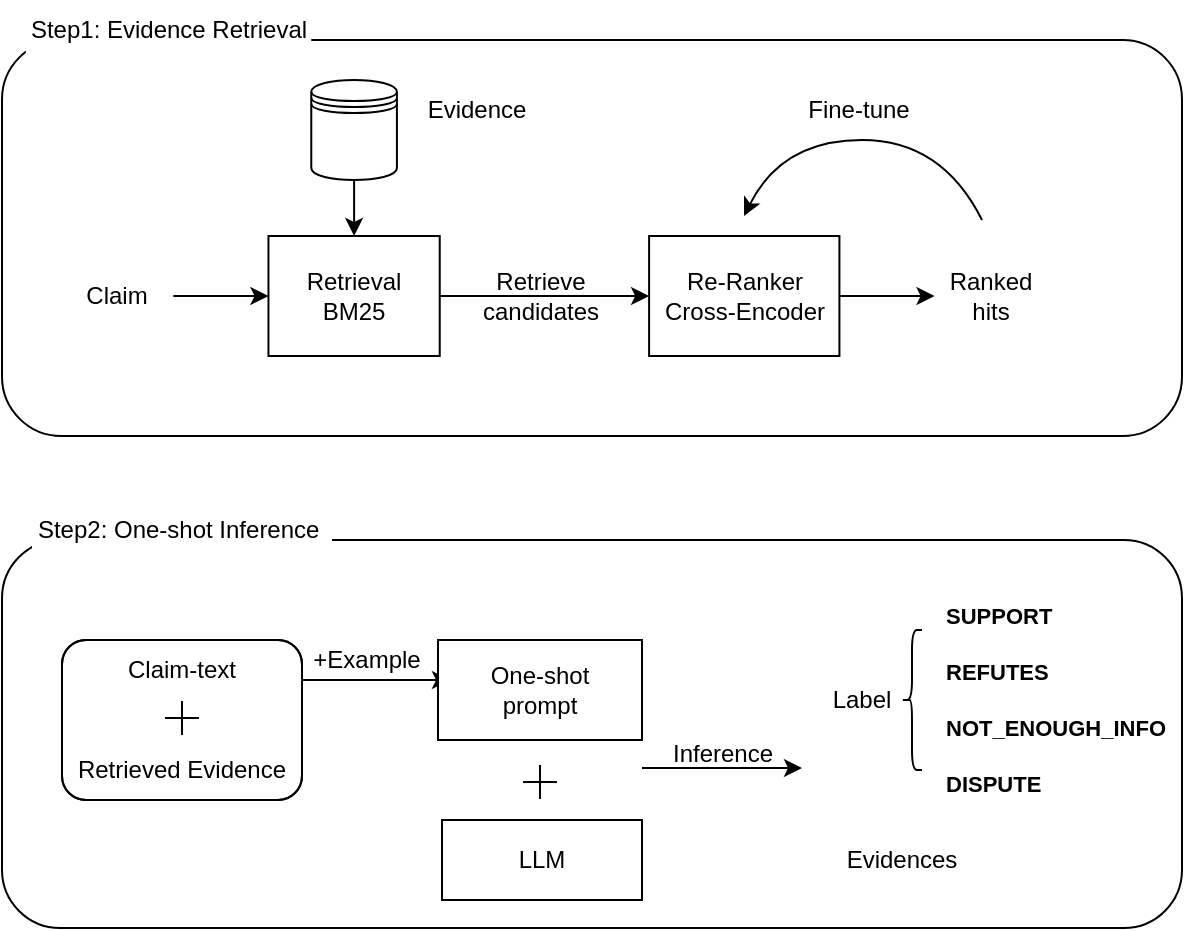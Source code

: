 <mxfile version="22.1.2" type="device">
  <diagram name="第 1 页" id="Y8iZVLYSYAU23tNEqdK6">
    <mxGraphModel dx="904" dy="819" grid="1" gridSize="10" guides="1" tooltips="1" connect="1" arrows="1" fold="1" page="1" pageScale="1" pageWidth="827" pageHeight="1169" math="0" shadow="0">
      <root>
        <mxCell id="0" />
        <mxCell id="1" parent="0" />
        <mxCell id="3sa1s4jo7KOS-cHR9W9z-51" value="" style="rounded=1;whiteSpace=wrap;html=1;fillColor=none;" vertex="1" parent="1">
          <mxGeometry x="100" y="90" width="590" height="198" as="geometry" />
        </mxCell>
        <mxCell id="3sa1s4jo7KOS-cHR9W9z-23" value="Claim-text" style="text;html=1;strokeColor=none;fillColor=none;align=center;verticalAlign=middle;whiteSpace=wrap;rounded=0;" vertex="1" parent="1">
          <mxGeometry x="160" y="390" width="60" height="30" as="geometry" />
        </mxCell>
        <mxCell id="3sa1s4jo7KOS-cHR9W9z-25" value="" style="shape=umlDestroy;html=1;rotation=45;" vertex="1" parent="1">
          <mxGeometry x="184" y="423" width="12" height="12" as="geometry" />
        </mxCell>
        <mxCell id="3sa1s4jo7KOS-cHR9W9z-26" value="Retrieved Evidence" style="text;html=1;strokeColor=none;fillColor=none;align=center;verticalAlign=middle;whiteSpace=wrap;rounded=0;" vertex="1" parent="1">
          <mxGeometry x="135" y="440" width="110" height="30" as="geometry" />
        </mxCell>
        <mxCell id="3sa1s4jo7KOS-cHR9W9z-27" value="" style="rounded=1;whiteSpace=wrap;html=1;fillColor=none;rotation=0;movable=1;resizable=1;rotatable=1;deletable=1;editable=1;locked=0;connectable=1;" vertex="1" parent="1">
          <mxGeometry x="130" y="390" width="120" height="80" as="geometry" />
        </mxCell>
        <mxCell id="3sa1s4jo7KOS-cHR9W9z-28" style="edgeStyle=orthogonalEdgeStyle;rounded=0;orthogonalLoop=1;jettySize=auto;html=1;exitX=1;exitY=0.25;exitDx=0;exitDy=0;entryX=0;entryY=0.5;entryDx=0;entryDy=0;" edge="1" parent="1" source="3sa1s4jo7KOS-cHR9W9z-27">
          <mxGeometry relative="1" as="geometry">
            <mxPoint x="324" y="410" as="targetPoint" />
          </mxGeometry>
        </mxCell>
        <mxCell id="3sa1s4jo7KOS-cHR9W9z-29" value="+Example&lt;br style=&quot;font-size: 12px;&quot;&gt;" style="edgeLabel;html=1;align=center;verticalAlign=middle;resizable=0;points=[];labelBackgroundColor=none;fontSize=12;" vertex="1" connectable="0" parent="3sa1s4jo7KOS-cHR9W9z-28">
          <mxGeometry x="-0.118" y="2" relative="1" as="geometry">
            <mxPoint x="-1" y="-8" as="offset" />
          </mxGeometry>
        </mxCell>
        <mxCell id="3sa1s4jo7KOS-cHR9W9z-35" value="LLM" style="rounded=0;whiteSpace=wrap;html=1;" vertex="1" parent="1">
          <mxGeometry x="320" y="480" width="100" height="40" as="geometry" />
        </mxCell>
        <mxCell id="3sa1s4jo7KOS-cHR9W9z-36" value="" style="rounded=1;whiteSpace=wrap;html=1;fillColor=none;rotation=0;movable=1;resizable=1;rotatable=1;deletable=1;editable=1;locked=0;connectable=1;" vertex="1" parent="1">
          <mxGeometry x="130" y="390" width="120" height="80" as="geometry" />
        </mxCell>
        <mxCell id="3sa1s4jo7KOS-cHR9W9z-37" value="One-shot&lt;br&gt;prompt" style="rounded=0;whiteSpace=wrap;html=1;" vertex="1" parent="1">
          <mxGeometry x="318" y="390" width="102" height="50" as="geometry" />
        </mxCell>
        <mxCell id="3sa1s4jo7KOS-cHR9W9z-39" value="" style="shape=umlDestroy;html=1;rotation=45;" vertex="1" parent="1">
          <mxGeometry x="363" y="455" width="12" height="12" as="geometry" />
        </mxCell>
        <mxCell id="3sa1s4jo7KOS-cHR9W9z-44" style="edgeStyle=orthogonalEdgeStyle;rounded=0;orthogonalLoop=1;jettySize=auto;html=1;" edge="1" parent="1">
          <mxGeometry relative="1" as="geometry">
            <mxPoint x="500" y="454" as="targetPoint" />
            <mxPoint x="420" y="454" as="sourcePoint" />
          </mxGeometry>
        </mxCell>
        <mxCell id="3sa1s4jo7KOS-cHR9W9z-46" value="Inference" style="edgeLabel;html=1;align=center;verticalAlign=middle;resizable=0;points=[];labelBackgroundColor=none;fontSize=12;" vertex="1" connectable="0" parent="3sa1s4jo7KOS-cHR9W9z-44">
          <mxGeometry x="-0.227" y="7" relative="1" as="geometry">
            <mxPoint x="9" as="offset" />
          </mxGeometry>
        </mxCell>
        <mxCell id="3sa1s4jo7KOS-cHR9W9z-47" value="&lt;p style=&quot;line-height: 120%;&quot;&gt;&lt;/p&gt;&lt;h4 style=&quot;font-size: 11px;&quot;&gt;&lt;font style=&quot;font-size: 11px;&quot;&gt;SUPPORT&lt;/font&gt;&lt;/h4&gt;&lt;h4 style=&quot;font-size: 11px;&quot;&gt;&lt;font style=&quot;font-size: 11px;&quot;&gt;REFUTES&lt;/font&gt;&lt;/h4&gt;&lt;h4 style=&quot;font-size: 11px;&quot;&gt;&lt;font style=&quot;font-size: 11px;&quot;&gt;NOT_ENOUGH_INFO&lt;/font&gt;&lt;/h4&gt;&lt;h4 style=&quot;font-size: 11px;&quot;&gt;&lt;font style=&quot;font-size: 11px;&quot;&gt;DISPUTE&lt;/font&gt;&lt;/h4&gt;&lt;p&gt;&lt;/p&gt;" style="text;html=1;strokeColor=none;fillColor=none;align=left;verticalAlign=middle;whiteSpace=wrap;rounded=0;rotation=0;" vertex="1" parent="1">
          <mxGeometry x="570" y="380" width="115" height="80" as="geometry" />
        </mxCell>
        <mxCell id="3sa1s4jo7KOS-cHR9W9z-48" value="Evidences" style="text;html=1;strokeColor=none;fillColor=none;align=center;verticalAlign=middle;whiteSpace=wrap;rounded=0;" vertex="1" parent="1">
          <mxGeometry x="520" y="485" width="60" height="30" as="geometry" />
        </mxCell>
        <mxCell id="3sa1s4jo7KOS-cHR9W9z-49" value="Label" style="text;html=1;strokeColor=none;fillColor=none;align=center;verticalAlign=middle;whiteSpace=wrap;rounded=0;" vertex="1" parent="1">
          <mxGeometry x="500" y="405" width="60" height="30" as="geometry" />
        </mxCell>
        <mxCell id="3sa1s4jo7KOS-cHR9W9z-50" value="" style="shape=curlyBracket;whiteSpace=wrap;html=1;rounded=1;labelPosition=left;verticalLabelPosition=middle;align=right;verticalAlign=middle;size=0.5;" vertex="1" parent="1">
          <mxGeometry x="550" y="385" width="10" height="70" as="geometry" />
        </mxCell>
        <mxCell id="3sa1s4jo7KOS-cHR9W9z-53" value="" style="rounded=1;whiteSpace=wrap;html=1;fillColor=none;" vertex="1" parent="1">
          <mxGeometry x="100" y="340" width="590" height="194" as="geometry" />
        </mxCell>
        <mxCell id="3sa1s4jo7KOS-cHR9W9z-54" value="Step2: One-shot Inference&amp;nbsp;" style="text;html=1;strokeColor=none;fillColor=default;align=center;verticalAlign=middle;whiteSpace=wrap;rounded=0;" vertex="1" parent="1">
          <mxGeometry x="115" y="320" width="150" height="30" as="geometry" />
        </mxCell>
        <mxCell id="3sa1s4jo7KOS-cHR9W9z-8" value="" style="shape=datastore;whiteSpace=wrap;html=1;" vertex="1" parent="1">
          <mxGeometry x="254.637" y="110" width="42.823" height="50" as="geometry" />
        </mxCell>
        <mxCell id="3sa1s4jo7KOS-cHR9W9z-9" value="Retrieval&lt;br&gt;BM25" style="rounded=0;whiteSpace=wrap;html=1;" vertex="1" parent="1">
          <mxGeometry x="233.226" y="188" width="85.645" height="60" as="geometry" />
        </mxCell>
        <mxCell id="3sa1s4jo7KOS-cHR9W9z-16" style="edgeStyle=orthogonalEdgeStyle;rounded=0;orthogonalLoop=1;jettySize=auto;html=1;exitX=0.5;exitY=1;exitDx=0;exitDy=0;entryX=0.5;entryY=0;entryDx=0;entryDy=0;" edge="1" parent="1" source="3sa1s4jo7KOS-cHR9W9z-8" target="3sa1s4jo7KOS-cHR9W9z-9">
          <mxGeometry relative="1" as="geometry" />
        </mxCell>
        <mxCell id="3sa1s4jo7KOS-cHR9W9z-11" style="edgeStyle=orthogonalEdgeStyle;rounded=0;orthogonalLoop=1;jettySize=auto;html=1;exitX=1;exitY=0.5;exitDx=0;exitDy=0;entryX=0;entryY=0.5;entryDx=0;entryDy=0;" edge="1" parent="1" source="3sa1s4jo7KOS-cHR9W9z-9" target="3sa1s4jo7KOS-cHR9W9z-10">
          <mxGeometry relative="1" as="geometry" />
        </mxCell>
        <mxCell id="3sa1s4jo7KOS-cHR9W9z-12" value="Retrieve&lt;br style=&quot;font-size: 12px;&quot;&gt;candidates" style="edgeLabel;html=1;align=center;verticalAlign=middle;resizable=0;points=[];labelBackgroundColor=none;fontSize=12;" vertex="1" connectable="0" parent="3sa1s4jo7KOS-cHR9W9z-11">
          <mxGeometry x="-0.185" y="-1" relative="1" as="geometry">
            <mxPoint x="7" y="-1" as="offset" />
          </mxGeometry>
        </mxCell>
        <mxCell id="3sa1s4jo7KOS-cHR9W9z-10" value="Re-Ranker&lt;br&gt;Cross-Encoder" style="rounded=0;whiteSpace=wrap;html=1;" vertex="1" parent="1">
          <mxGeometry x="423.548" y="188" width="95.161" height="60" as="geometry" />
        </mxCell>
        <mxCell id="3sa1s4jo7KOS-cHR9W9z-13" value="Evidence" style="text;html=1;strokeColor=none;fillColor=none;align=center;verticalAlign=middle;whiteSpace=wrap;rounded=0;" vertex="1" parent="1">
          <mxGeometry x="309.355" y="110" width="57.097" height="30" as="geometry" />
        </mxCell>
        <mxCell id="3sa1s4jo7KOS-cHR9W9z-15" style="edgeStyle=orthogonalEdgeStyle;rounded=0;orthogonalLoop=1;jettySize=auto;html=1;exitX=1;exitY=0.5;exitDx=0;exitDy=0;entryX=0;entryY=0.5;entryDx=0;entryDy=0;" edge="1" parent="1" source="3sa1s4jo7KOS-cHR9W9z-14" target="3sa1s4jo7KOS-cHR9W9z-9">
          <mxGeometry relative="1" as="geometry" />
        </mxCell>
        <mxCell id="3sa1s4jo7KOS-cHR9W9z-14" value="Claim" style="text;html=1;strokeColor=none;fillColor=none;align=center;verticalAlign=middle;whiteSpace=wrap;rounded=0;" vertex="1" parent="1">
          <mxGeometry x="128.548" y="203" width="57.097" height="30" as="geometry" />
        </mxCell>
        <mxCell id="3sa1s4jo7KOS-cHR9W9z-19" value="Ranked&lt;br&gt;hits" style="text;html=1;strokeColor=none;fillColor=none;align=center;verticalAlign=middle;whiteSpace=wrap;rounded=0;" vertex="1" parent="1">
          <mxGeometry x="566.29" y="203" width="57.097" height="30" as="geometry" />
        </mxCell>
        <mxCell id="3sa1s4jo7KOS-cHR9W9z-18" style="edgeStyle=orthogonalEdgeStyle;rounded=0;orthogonalLoop=1;jettySize=auto;html=1;exitX=1;exitY=0.5;exitDx=0;exitDy=0;entryX=0;entryY=0.5;entryDx=0;entryDy=0;" edge="1" parent="1" source="3sa1s4jo7KOS-cHR9W9z-10" target="3sa1s4jo7KOS-cHR9W9z-19">
          <mxGeometry relative="1" as="geometry">
            <mxPoint x="575.806" y="218" as="targetPoint" />
          </mxGeometry>
        </mxCell>
        <mxCell id="3sa1s4jo7KOS-cHR9W9z-21" value="" style="curved=1;endArrow=classic;html=1;rounded=0;" edge="1" parent="1">
          <mxGeometry width="50" height="50" relative="1" as="geometry">
            <mxPoint x="590" y="180" as="sourcePoint" />
            <mxPoint x="471" y="178" as="targetPoint" />
            <Array as="points">
              <mxPoint x="570" y="140" />
              <mxPoint x="490" y="140" />
            </Array>
          </mxGeometry>
        </mxCell>
        <mxCell id="3sa1s4jo7KOS-cHR9W9z-22" value="Fine-tune" style="text;html=1;strokeColor=none;fillColor=none;align=center;verticalAlign=middle;whiteSpace=wrap;rounded=0;" vertex="1" parent="1">
          <mxGeometry x="499.997" y="110" width="57.097" height="30" as="geometry" />
        </mxCell>
        <mxCell id="3sa1s4jo7KOS-cHR9W9z-52" value="Step1: Evidence Retrieval" style="text;html=1;strokeColor=none;fillColor=default;align=center;verticalAlign=middle;whiteSpace=wrap;rounded=0;" vertex="1" parent="1">
          <mxGeometry x="111.896" y="70" width="142.742" height="30" as="geometry" />
        </mxCell>
      </root>
    </mxGraphModel>
  </diagram>
</mxfile>
